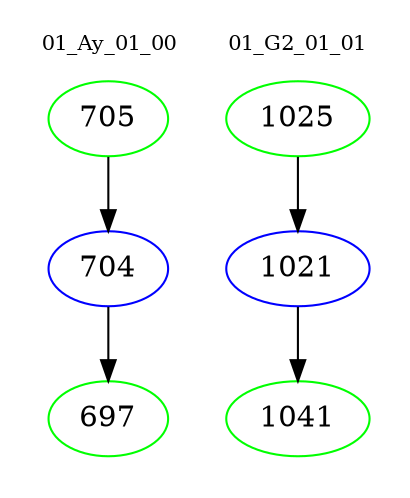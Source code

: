 digraph{
subgraph cluster_0 {
color = white
label = "01_Ay_01_00";
fontsize=10;
T0_705 [label="705", color="green"]
T0_705 -> T0_704 [color="black"]
T0_704 [label="704", color="blue"]
T0_704 -> T0_697 [color="black"]
T0_697 [label="697", color="green"]
}
subgraph cluster_1 {
color = white
label = "01_G2_01_01";
fontsize=10;
T1_1025 [label="1025", color="green"]
T1_1025 -> T1_1021 [color="black"]
T1_1021 [label="1021", color="blue"]
T1_1021 -> T1_1041 [color="black"]
T1_1041 [label="1041", color="green"]
}
}
